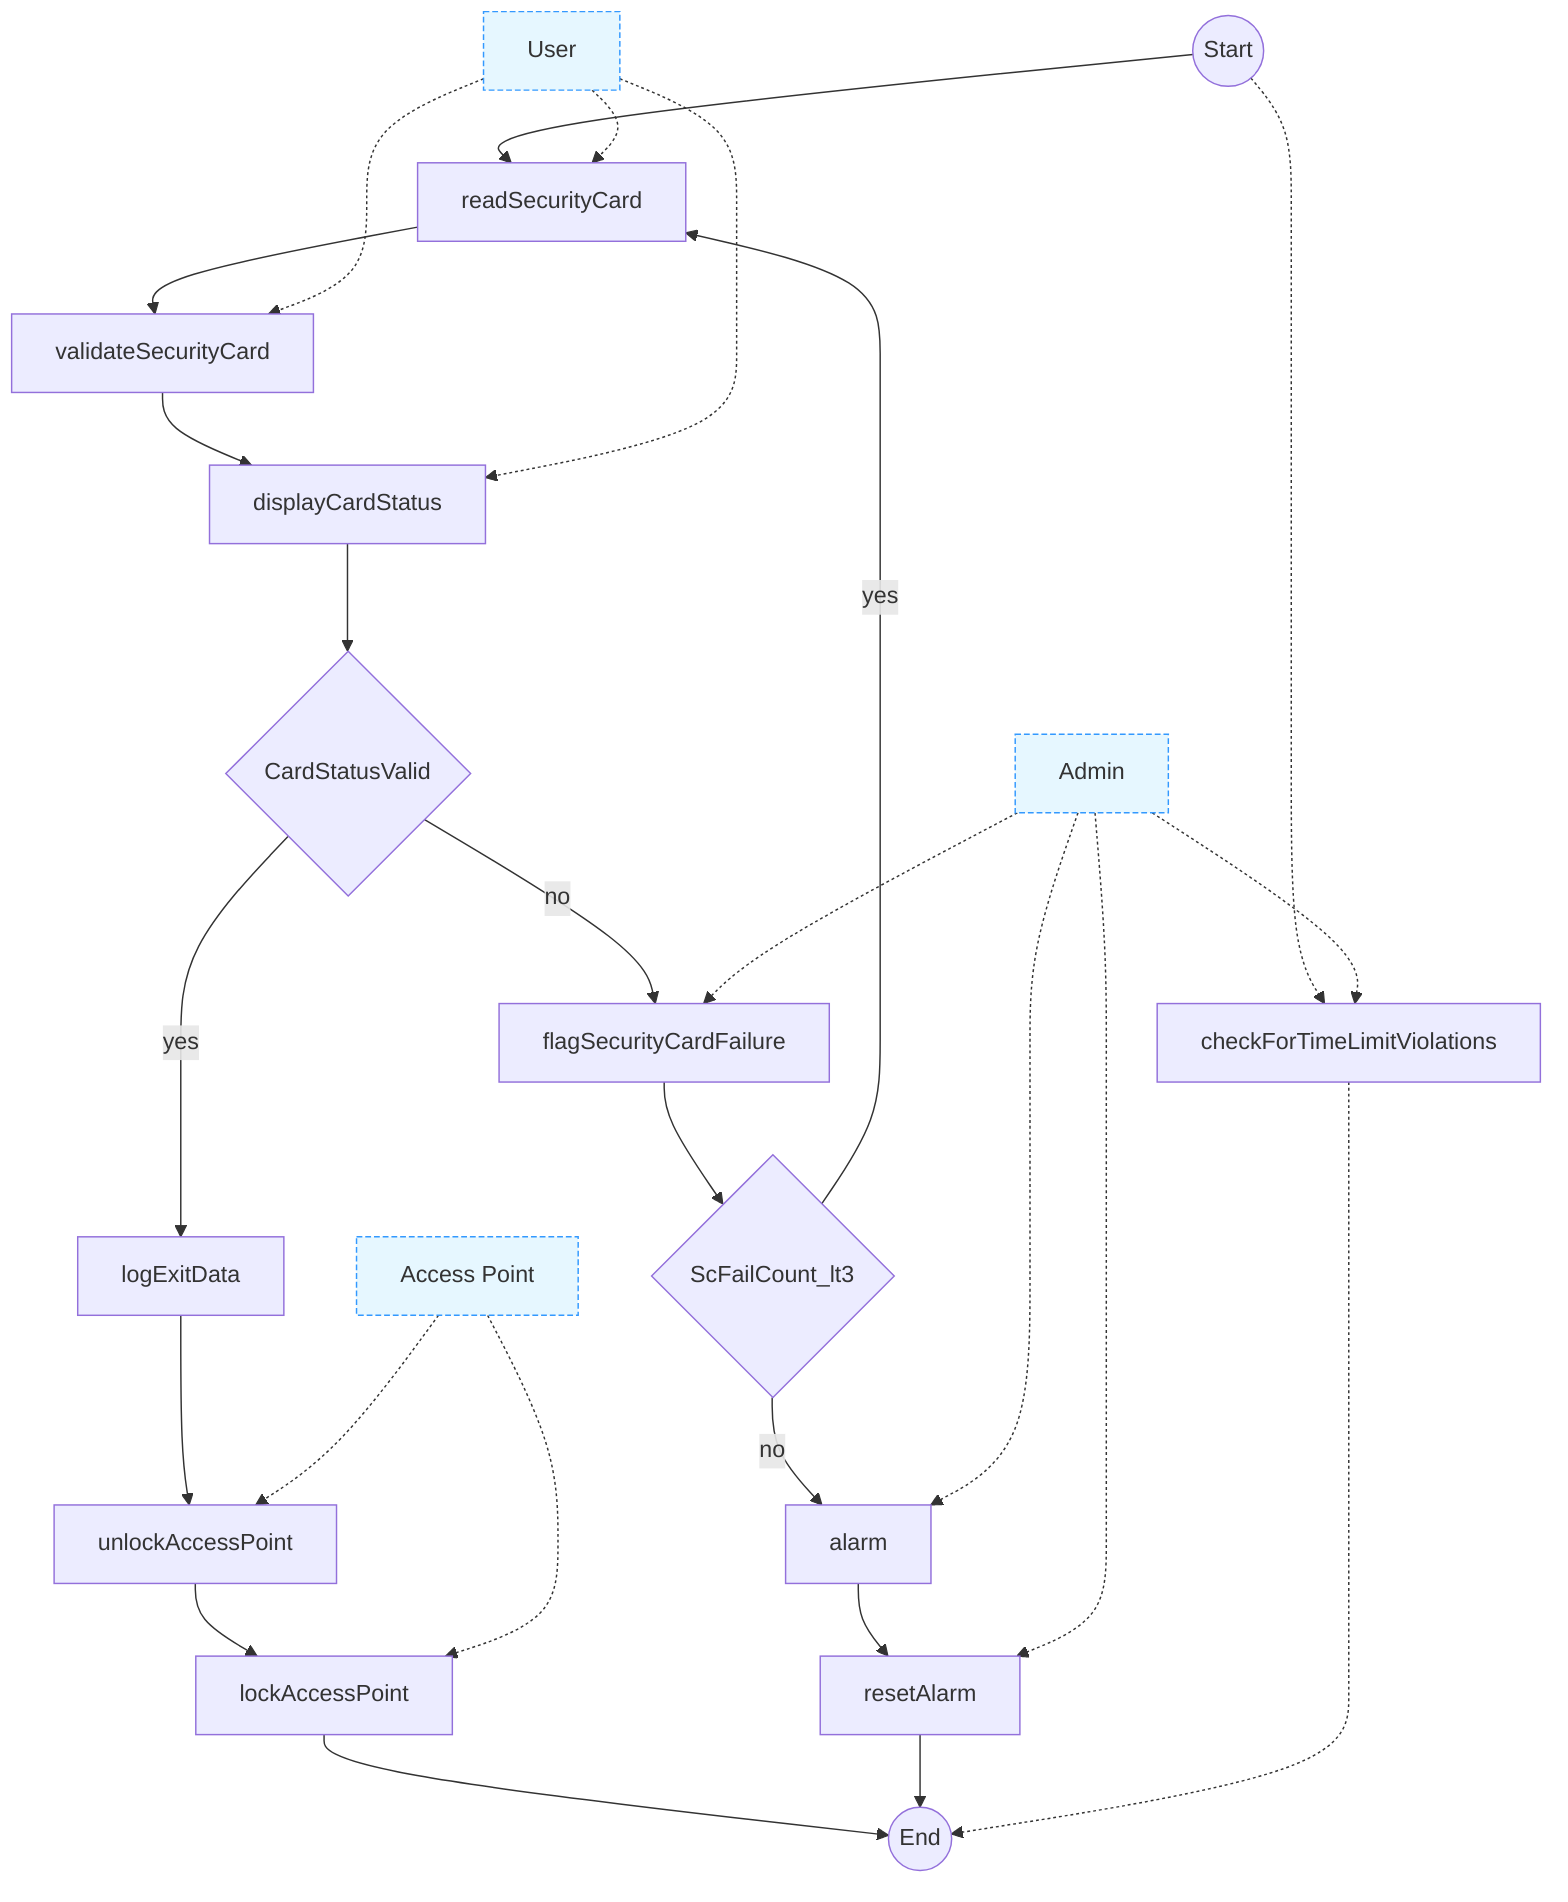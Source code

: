 flowchart TD
    %% actor style
    classDef actor fill:#e6f7ff,stroke:#3399ff,stroke-dasharray:4 2

    %% external actors
    User[User]:::actor
    Admin[Admin]:::actor
    AccessPoint[Access Point]:::actor

    %% activity nodes
    start((Start))
    read[readSecurityCard]
    validate[validateSecurityCard]
    display[displayCardStatus]
    chkCard{CardStatusValid}
    logExit[logExitData]
    unlock[unlockAccessPoint]
    lockAP[lockAccessPoint]
    finish((End))

    flagFail[flagSecurityCardFailure]
    chkCount{ScFailCount_lt3}
    alarm[alarm]
    reset[resetAlarm]

    checkTL[checkForTimeLimitViolations]

    %% main control flow
    start --> read
    read --> validate
    validate --> display
    display --> chkCard
    chkCard -- "yes" --> logExit
    logExit --> unlock
    unlock --> lockAP
    lockAP --> finish

    chkCard -- "no" --> flagFail
    flagFail --> chkCount
    chkCount -- "yes" --> read
    chkCount -- "no"  --> alarm
    alarm --> reset
    reset --> finish

    %% parallel time-limit check
    start -.-> checkTL
    checkTL -.-> finish

    %% dashed actor associations
    User -.-> read
    User -.-> validate
    User -.-> display
    AccessPoint -.-> unlock
    AccessPoint -.-> lockAP
    Admin -.-> checkTL
    Admin -.-> flagFail
    Admin -.-> alarm
    Admin -.-> reset